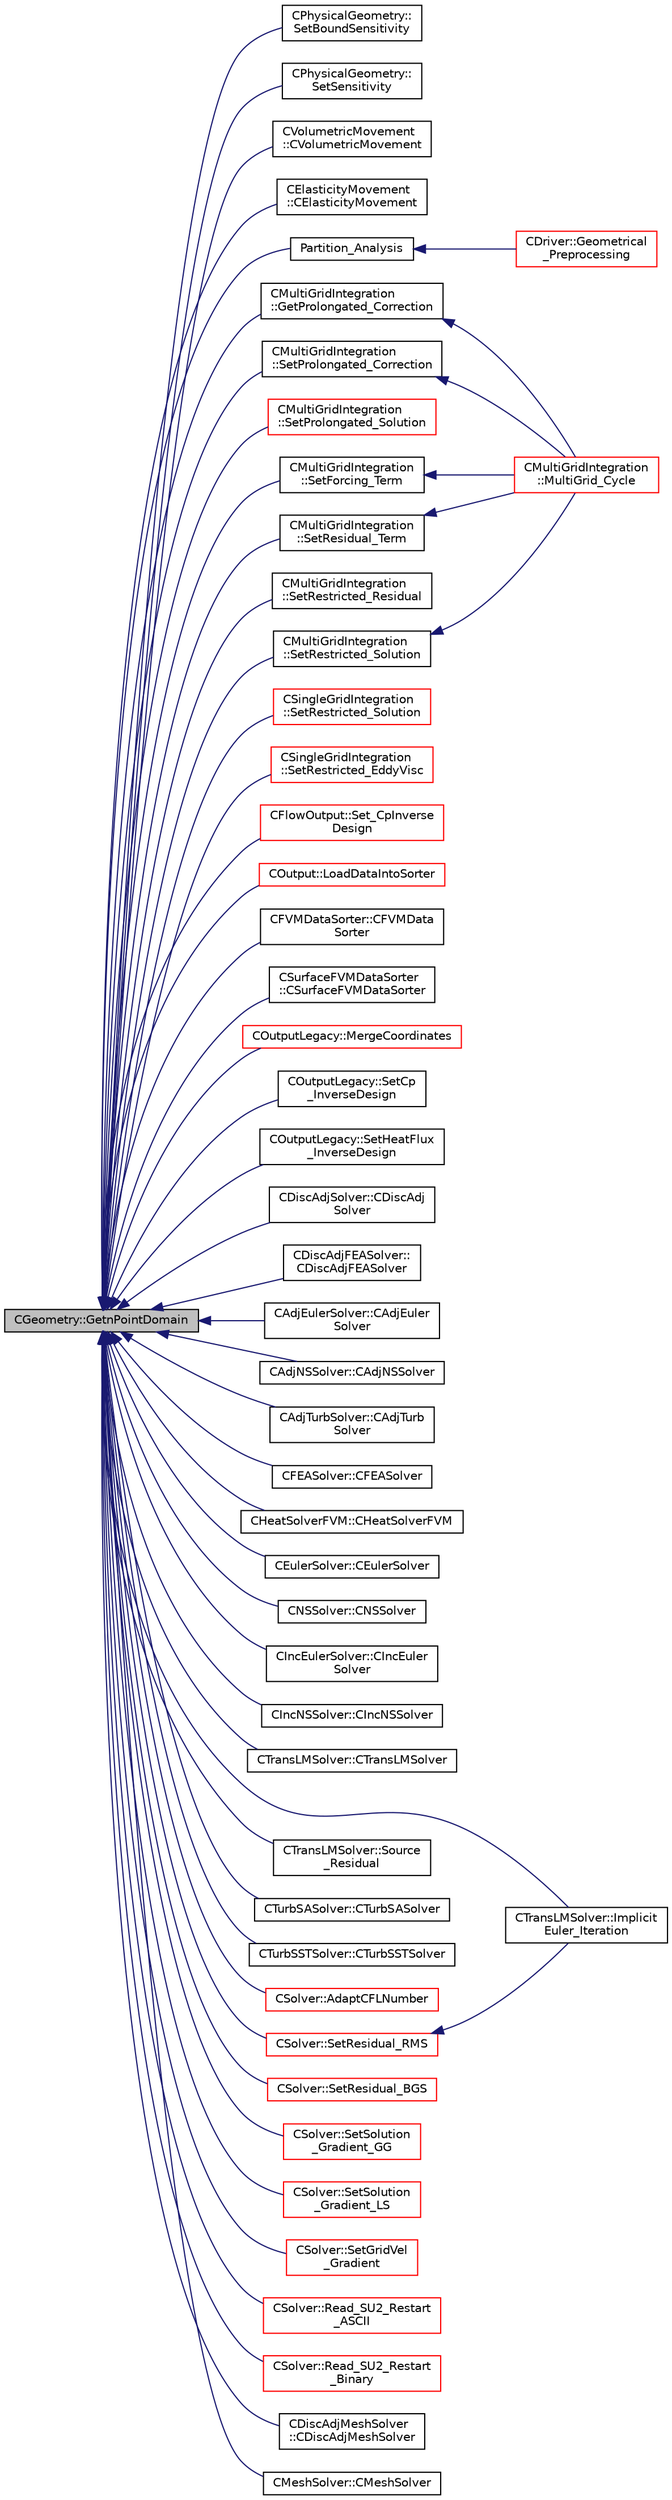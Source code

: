digraph "CGeometry::GetnPointDomain"
{
  edge [fontname="Helvetica",fontsize="10",labelfontname="Helvetica",labelfontsize="10"];
  node [fontname="Helvetica",fontsize="10",shape=record];
  rankdir="LR";
  Node1343 [label="CGeometry::GetnPointDomain",height=0.2,width=0.4,color="black", fillcolor="grey75", style="filled", fontcolor="black"];
  Node1343 -> Node1344 [dir="back",color="midnightblue",fontsize="10",style="solid",fontname="Helvetica"];
  Node1344 [label="CPhysicalGeometry::\lSetBoundSensitivity",height=0.2,width=0.4,color="black", fillcolor="white", style="filled",URL="$class_c_physical_geometry.html#abc5f9291c48e1ae4532f2b1b18888ef0",tooltip="Read the sensitivity from an input file. "];
  Node1343 -> Node1345 [dir="back",color="midnightblue",fontsize="10",style="solid",fontname="Helvetica"];
  Node1345 [label="CPhysicalGeometry::\lSetSensitivity",height=0.2,width=0.4,color="black", fillcolor="white", style="filled",URL="$class_c_physical_geometry.html#a01b28fa420b3d1138aa8816453202a33",tooltip="Read the sensitivity from adjoint solution file and store it. "];
  Node1343 -> Node1346 [dir="back",color="midnightblue",fontsize="10",style="solid",fontname="Helvetica"];
  Node1346 [label="CVolumetricMovement\l::CVolumetricMovement",height=0.2,width=0.4,color="black", fillcolor="white", style="filled",URL="$class_c_volumetric_movement.html#a6a95354e05a54fa2d2422f07de8bcc78",tooltip="Constructor of the class. "];
  Node1343 -> Node1347 [dir="back",color="midnightblue",fontsize="10",style="solid",fontname="Helvetica"];
  Node1347 [label="CElasticityMovement\l::CElasticityMovement",height=0.2,width=0.4,color="black", fillcolor="white", style="filled",URL="$class_c_elasticity_movement.html#aedba9ef8d94cdc6bdcbff42dadaca6c9",tooltip="Constructor of the class. "];
  Node1343 -> Node1348 [dir="back",color="midnightblue",fontsize="10",style="solid",fontname="Helvetica"];
  Node1348 [label="Partition_Analysis",height=0.2,width=0.4,color="black", fillcolor="white", style="filled",URL="$definition__structure_8cpp.html#a30aa1f3af065c88dc4b96e8227c687b1",tooltip="Performs an analysis of the mesh partitions for distributed memory calculations. "];
  Node1348 -> Node1349 [dir="back",color="midnightblue",fontsize="10",style="solid",fontname="Helvetica"];
  Node1349 [label="CDriver::Geometrical\l_Preprocessing",height=0.2,width=0.4,color="red", fillcolor="white", style="filled",URL="$class_c_driver.html#ad3d55fa299acdb779a7772bcee249004",tooltip="Construction of the edge-based data structure and the multigrid structure. "];
  Node1343 -> Node1351 [dir="back",color="midnightblue",fontsize="10",style="solid",fontname="Helvetica"];
  Node1351 [label="CMultiGridIntegration\l::GetProlongated_Correction",height=0.2,width=0.4,color="black", fillcolor="white", style="filled",URL="$class_c_multi_grid_integration.html#a29bf9a6e27f43e6b71704d05105a648d",tooltip="Compute the fine grid correction from the coarse solution. "];
  Node1351 -> Node1352 [dir="back",color="midnightblue",fontsize="10",style="solid",fontname="Helvetica"];
  Node1352 [label="CMultiGridIntegration\l::MultiGrid_Cycle",height=0.2,width=0.4,color="red", fillcolor="white", style="filled",URL="$class_c_multi_grid_integration.html#aa9a52a00a3417c465307ae6aea035f41",tooltip="Perform a Full-Approximation Storage (FAS) Multigrid. "];
  Node1343 -> Node1354 [dir="back",color="midnightblue",fontsize="10",style="solid",fontname="Helvetica"];
  Node1354 [label="CMultiGridIntegration\l::SetProlongated_Correction",height=0.2,width=0.4,color="black", fillcolor="white", style="filled",URL="$class_c_multi_grid_integration.html#a5d0d450972f5c004596b3f0abdae3015",tooltip="Set the value of the corrected fine grid solution. "];
  Node1354 -> Node1352 [dir="back",color="midnightblue",fontsize="10",style="solid",fontname="Helvetica"];
  Node1343 -> Node1355 [dir="back",color="midnightblue",fontsize="10",style="solid",fontname="Helvetica"];
  Node1355 [label="CMultiGridIntegration\l::SetProlongated_Solution",height=0.2,width=0.4,color="red", fillcolor="white", style="filled",URL="$class_c_multi_grid_integration.html#a712e7995173e66d4d0fc4c4110cf8f8c",tooltip="Compute the fine solution from a coarse solution. "];
  Node1343 -> Node1356 [dir="back",color="midnightblue",fontsize="10",style="solid",fontname="Helvetica"];
  Node1356 [label="CMultiGridIntegration\l::SetForcing_Term",height=0.2,width=0.4,color="black", fillcolor="white", style="filled",URL="$class_c_multi_grid_integration.html#a3bfd97747d2b461a40b117d50fa4e0ec",tooltip="Compute the forcing term. "];
  Node1356 -> Node1352 [dir="back",color="midnightblue",fontsize="10",style="solid",fontname="Helvetica"];
  Node1343 -> Node1357 [dir="back",color="midnightblue",fontsize="10",style="solid",fontname="Helvetica"];
  Node1357 [label="CMultiGridIntegration\l::SetResidual_Term",height=0.2,width=0.4,color="black", fillcolor="white", style="filled",URL="$class_c_multi_grid_integration.html#aa3be397d17e3a69d2d1a77ee4ee95716",tooltip="Add the truncation error to the residual. "];
  Node1357 -> Node1352 [dir="back",color="midnightblue",fontsize="10",style="solid",fontname="Helvetica"];
  Node1343 -> Node1358 [dir="back",color="midnightblue",fontsize="10",style="solid",fontname="Helvetica"];
  Node1358 [label="CMultiGridIntegration\l::SetRestricted_Residual",height=0.2,width=0.4,color="black", fillcolor="white", style="filled",URL="$class_c_multi_grid_integration.html#acc951bf952abb2cc8b6eaceb1b4a37f3",tooltip="Compute truncation error in the coarse grid using the fine grid information. "];
  Node1343 -> Node1359 [dir="back",color="midnightblue",fontsize="10",style="solid",fontname="Helvetica"];
  Node1359 [label="CMultiGridIntegration\l::SetRestricted_Solution",height=0.2,width=0.4,color="black", fillcolor="white", style="filled",URL="$class_c_multi_grid_integration.html#a57c0f097c58c1d36ef8156b91350fd60",tooltip="Restrict solution from fine grid to a coarse grid. "];
  Node1359 -> Node1352 [dir="back",color="midnightblue",fontsize="10",style="solid",fontname="Helvetica"];
  Node1343 -> Node1360 [dir="back",color="midnightblue",fontsize="10",style="solid",fontname="Helvetica"];
  Node1360 [label="CSingleGridIntegration\l::SetRestricted_Solution",height=0.2,width=0.4,color="red", fillcolor="white", style="filled",URL="$class_c_single_grid_integration.html#a035bbc4f261b680a4a651aa0af69437b",tooltip="Restrict solution from fine grid to a coarse grid. "];
  Node1343 -> Node1362 [dir="back",color="midnightblue",fontsize="10",style="solid",fontname="Helvetica"];
  Node1362 [label="CSingleGridIntegration\l::SetRestricted_EddyVisc",height=0.2,width=0.4,color="red", fillcolor="white", style="filled",URL="$class_c_single_grid_integration.html#ae875067fdaf103c36391ea21343e1731",tooltip="Restrict solution from fine grid to a coarse grid. "];
  Node1343 -> Node1363 [dir="back",color="midnightblue",fontsize="10",style="solid",fontname="Helvetica"];
  Node1363 [label="CFlowOutput::Set_CpInverse\lDesign",height=0.2,width=0.4,color="red", fillcolor="white", style="filled",URL="$class_c_flow_output.html#a02931a2019f37b5c11050c3865694aeb",tooltip="Set CP inverse design output field values. "];
  Node1343 -> Node1365 [dir="back",color="midnightblue",fontsize="10",style="solid",fontname="Helvetica"];
  Node1365 [label="COutput::LoadDataIntoSorter",height=0.2,width=0.4,color="red", fillcolor="white", style="filled",URL="$class_c_output.html#ac54efb9d794c522e1bef6cb4ed0d5b9f",tooltip="Load up the values of the requested volume fields into ::Local_Data array. "];
  Node1343 -> Node1387 [dir="back",color="midnightblue",fontsize="10",style="solid",fontname="Helvetica"];
  Node1387 [label="CFVMDataSorter::CFVMData\lSorter",height=0.2,width=0.4,color="black", fillcolor="white", style="filled",URL="$class_c_f_v_m_data_sorter.html#a47b4d2d247e04c5aacc8a7231f385eea",tooltip="Constructor. "];
  Node1343 -> Node1388 [dir="back",color="midnightblue",fontsize="10",style="solid",fontname="Helvetica"];
  Node1388 [label="CSurfaceFVMDataSorter\l::CSurfaceFVMDataSorter",height=0.2,width=0.4,color="black", fillcolor="white", style="filled",URL="$class_c_surface_f_v_m_data_sorter.html#a7c08d88d88fd09ccf2fef6f60b67363f",tooltip="Constructor. "];
  Node1343 -> Node1389 [dir="back",color="midnightblue",fontsize="10",style="solid",fontname="Helvetica"];
  Node1389 [label="COutputLegacy::MergeCoordinates",height=0.2,width=0.4,color="red", fillcolor="white", style="filled",URL="$class_c_output_legacy.html#a3f1c067d23f6aae689001d2417753c89",tooltip="Merge the node coordinates from all processors. "];
  Node1343 -> Node1392 [dir="back",color="midnightblue",fontsize="10",style="solid",fontname="Helvetica"];
  Node1392 [label="COutputLegacy::SetCp\l_InverseDesign",height=0.2,width=0.4,color="black", fillcolor="white", style="filled",URL="$class_c_output_legacy.html#a8cf4b6f7aba3eda9f1a6c94b1fed6151",tooltip="Writes inverse design. "];
  Node1343 -> Node1393 [dir="back",color="midnightblue",fontsize="10",style="solid",fontname="Helvetica"];
  Node1393 [label="COutputLegacy::SetHeatFlux\l_InverseDesign",height=0.2,width=0.4,color="black", fillcolor="white", style="filled",URL="$class_c_output_legacy.html#abc1c12e2cab319d01e73b483aee0cd11",tooltip="Writes inverse design. "];
  Node1343 -> Node1394 [dir="back",color="midnightblue",fontsize="10",style="solid",fontname="Helvetica"];
  Node1394 [label="CDiscAdjSolver::CDiscAdj\lSolver",height=0.2,width=0.4,color="black", fillcolor="white", style="filled",URL="$class_c_disc_adj_solver.html#aa229f12a021f2b1a7b4467fe000dc0b9"];
  Node1343 -> Node1395 [dir="back",color="midnightblue",fontsize="10",style="solid",fontname="Helvetica"];
  Node1395 [label="CDiscAdjFEASolver::\lCDiscAdjFEASolver",height=0.2,width=0.4,color="black", fillcolor="white", style="filled",URL="$class_c_disc_adj_f_e_a_solver.html#ae74a58b4ee4459687d1c4f4e0d0e15ff"];
  Node1343 -> Node1396 [dir="back",color="midnightblue",fontsize="10",style="solid",fontname="Helvetica"];
  Node1396 [label="CAdjEulerSolver::CAdjEuler\lSolver",height=0.2,width=0.4,color="black", fillcolor="white", style="filled",URL="$class_c_adj_euler_solver.html#a0a739888df9436d4707665d152a7af1a"];
  Node1343 -> Node1397 [dir="back",color="midnightblue",fontsize="10",style="solid",fontname="Helvetica"];
  Node1397 [label="CAdjNSSolver::CAdjNSSolver",height=0.2,width=0.4,color="black", fillcolor="white", style="filled",URL="$class_c_adj_n_s_solver.html#a323f1dc7c0b9fe00d1911eeeea365d46"];
  Node1343 -> Node1398 [dir="back",color="midnightblue",fontsize="10",style="solid",fontname="Helvetica"];
  Node1398 [label="CAdjTurbSolver::CAdjTurb\lSolver",height=0.2,width=0.4,color="black", fillcolor="white", style="filled",URL="$class_c_adj_turb_solver.html#a621bdae0b081f25a67425cc037cd90a2"];
  Node1343 -> Node1399 [dir="back",color="midnightblue",fontsize="10",style="solid",fontname="Helvetica"];
  Node1399 [label="CFEASolver::CFEASolver",height=0.2,width=0.4,color="black", fillcolor="white", style="filled",URL="$class_c_f_e_a_solver.html#a1d4c7d17d9c7143d3079fc78fae1599d"];
  Node1343 -> Node1400 [dir="back",color="midnightblue",fontsize="10",style="solid",fontname="Helvetica"];
  Node1400 [label="CHeatSolverFVM::CHeatSolverFVM",height=0.2,width=0.4,color="black", fillcolor="white", style="filled",URL="$class_c_heat_solver_f_v_m.html#a42af03c3f465c905fbc3ecbee398f5be",tooltip="Constructor of the class. "];
  Node1343 -> Node1401 [dir="back",color="midnightblue",fontsize="10",style="solid",fontname="Helvetica"];
  Node1401 [label="CEulerSolver::CEulerSolver",height=0.2,width=0.4,color="black", fillcolor="white", style="filled",URL="$class_c_euler_solver.html#ae1e74218b4e943111b100d7ddcbd4db9"];
  Node1343 -> Node1402 [dir="back",color="midnightblue",fontsize="10",style="solid",fontname="Helvetica"];
  Node1402 [label="CNSSolver::CNSSolver",height=0.2,width=0.4,color="black", fillcolor="white", style="filled",URL="$class_c_n_s_solver.html#a2a8ad49c42b4546696e631cf44b7788b"];
  Node1343 -> Node1403 [dir="back",color="midnightblue",fontsize="10",style="solid",fontname="Helvetica"];
  Node1403 [label="CIncEulerSolver::CIncEuler\lSolver",height=0.2,width=0.4,color="black", fillcolor="white", style="filled",URL="$class_c_inc_euler_solver.html#a91f644b8f9a00215bac5bcd31dfc06d8"];
  Node1343 -> Node1404 [dir="back",color="midnightblue",fontsize="10",style="solid",fontname="Helvetica"];
  Node1404 [label="CIncNSSolver::CIncNSSolver",height=0.2,width=0.4,color="black", fillcolor="white", style="filled",URL="$class_c_inc_n_s_solver.html#a82152ac7e91fb1c5c073d98a1f08e2aa"];
  Node1343 -> Node1405 [dir="back",color="midnightblue",fontsize="10",style="solid",fontname="Helvetica"];
  Node1405 [label="CTransLMSolver::CTransLMSolver",height=0.2,width=0.4,color="black", fillcolor="white", style="filled",URL="$class_c_trans_l_m_solver.html#a4975cbf30f2954e3da1244832999eda0"];
  Node1343 -> Node1406 [dir="back",color="midnightblue",fontsize="10",style="solid",fontname="Helvetica"];
  Node1406 [label="CTransLMSolver::Implicit\lEuler_Iteration",height=0.2,width=0.4,color="black", fillcolor="white", style="filled",URL="$class_c_trans_l_m_solver.html#aa39c7964d452b56f3f41733ae43d4cc7",tooltip="Update the solution using an implicit solver. "];
  Node1343 -> Node1407 [dir="back",color="midnightblue",fontsize="10",style="solid",fontname="Helvetica"];
  Node1407 [label="CTransLMSolver::Source\l_Residual",height=0.2,width=0.4,color="black", fillcolor="white", style="filled",URL="$class_c_trans_l_m_solver.html#a4e8cc97ad3a16eb277b4fe249666d0b9",tooltip="Source term computation. "];
  Node1343 -> Node1408 [dir="back",color="midnightblue",fontsize="10",style="solid",fontname="Helvetica"];
  Node1408 [label="CTurbSASolver::CTurbSASolver",height=0.2,width=0.4,color="black", fillcolor="white", style="filled",URL="$class_c_turb_s_a_solver.html#a06a8b09d1563dd48f364ff6e97c25cd8"];
  Node1343 -> Node1409 [dir="back",color="midnightblue",fontsize="10",style="solid",fontname="Helvetica"];
  Node1409 [label="CTurbSSTSolver::CTurbSSTSolver",height=0.2,width=0.4,color="black", fillcolor="white", style="filled",URL="$class_c_turb_s_s_t_solver.html#a84beba65418c7c2ca4f4843b989b360a"];
  Node1343 -> Node1410 [dir="back",color="midnightblue",fontsize="10",style="solid",fontname="Helvetica"];
  Node1410 [label="CSolver::AdaptCFLNumber",height=0.2,width=0.4,color="red", fillcolor="white", style="filled",URL="$class_c_solver.html#a7db35f21bf505e35cce4bcdf38af3b2a",tooltip="Adapt the CFL number based on the local under-relaxation parameters computed for each nonlinear itera..."];
  Node1343 -> Node1412 [dir="back",color="midnightblue",fontsize="10",style="solid",fontname="Helvetica"];
  Node1412 [label="CSolver::SetResidual_RMS",height=0.2,width=0.4,color="red", fillcolor="white", style="filled",URL="$class_c_solver.html#a757fe316cc412bb18f1c6dff3beeb6b4",tooltip="Set the value of the max residual and RMS residual. "];
  Node1412 -> Node1406 [dir="back",color="midnightblue",fontsize="10",style="solid",fontname="Helvetica"];
  Node1343 -> Node1430 [dir="back",color="midnightblue",fontsize="10",style="solid",fontname="Helvetica"];
  Node1430 [label="CSolver::SetResidual_BGS",height=0.2,width=0.4,color="red", fillcolor="white", style="filled",URL="$class_c_solver.html#ad78622b122d602d0759ab940356e328a",tooltip="Communicate the value of the max residual and RMS residual. "];
  Node1343 -> Node1440 [dir="back",color="midnightblue",fontsize="10",style="solid",fontname="Helvetica"];
  Node1440 [label="CSolver::SetSolution\l_Gradient_GG",height=0.2,width=0.4,color="red", fillcolor="white", style="filled",URL="$class_c_solver.html#aac4d5e5f3ff20e7e37d55fa5e4ed3647",tooltip="Compute the Green-Gauss gradient of the solution. "];
  Node1343 -> Node1449 [dir="back",color="midnightblue",fontsize="10",style="solid",fontname="Helvetica"];
  Node1449 [label="CSolver::SetSolution\l_Gradient_LS",height=0.2,width=0.4,color="red", fillcolor="white", style="filled",URL="$class_c_solver.html#ac4d9cf9609d7bdb52e7f1dc9cc8b4c1f",tooltip="Compute the Least Squares gradient of the solution. "];
  Node1343 -> Node1450 [dir="back",color="midnightblue",fontsize="10",style="solid",fontname="Helvetica"];
  Node1450 [label="CSolver::SetGridVel\l_Gradient",height=0.2,width=0.4,color="red", fillcolor="white", style="filled",URL="$class_c_solver.html#a26fa431126ecbcadbb61504264032a14",tooltip="Compute the Least Squares gradient of the grid velocity. "];
  Node1343 -> Node1452 [dir="back",color="midnightblue",fontsize="10",style="solid",fontname="Helvetica"];
  Node1452 [label="CSolver::Read_SU2_Restart\l_ASCII",height=0.2,width=0.4,color="red", fillcolor="white", style="filled",URL="$class_c_solver.html#ac5d5660eff53510f678a3aa122130585",tooltip="Read a native SU2 restart file in ASCII format. "];
  Node1343 -> Node1468 [dir="back",color="midnightblue",fontsize="10",style="solid",fontname="Helvetica"];
  Node1468 [label="CSolver::Read_SU2_Restart\l_Binary",height=0.2,width=0.4,color="red", fillcolor="white", style="filled",URL="$class_c_solver.html#a7eb29d1b014277fe6fdba3a276acc67d",tooltip="Read a native SU2 restart file in binary format. "];
  Node1343 -> Node1469 [dir="back",color="midnightblue",fontsize="10",style="solid",fontname="Helvetica"];
  Node1469 [label="CDiscAdjMeshSolver\l::CDiscAdjMeshSolver",height=0.2,width=0.4,color="black", fillcolor="white", style="filled",URL="$class_c_disc_adj_mesh_solver.html#a346e76045c3b527d32288d0d9a7a2bab"];
  Node1343 -> Node1470 [dir="back",color="midnightblue",fontsize="10",style="solid",fontname="Helvetica"];
  Node1470 [label="CMeshSolver::CMeshSolver",height=0.2,width=0.4,color="black", fillcolor="white", style="filled",URL="$class_c_mesh_solver.html#a728930536c48c01f17b91808115fdb91",tooltip="Constructor of the class. "];
}
